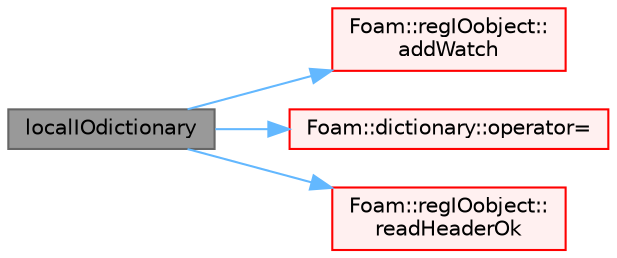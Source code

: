 digraph "localIOdictionary"
{
 // LATEX_PDF_SIZE
  bgcolor="transparent";
  edge [fontname=Helvetica,fontsize=10,labelfontname=Helvetica,labelfontsize=10];
  node [fontname=Helvetica,fontsize=10,shape=box,height=0.2,width=0.4];
  rankdir="LR";
  Node1 [id="Node000001",label="localIOdictionary",height=0.2,width=0.4,color="gray40", fillcolor="grey60", style="filled", fontcolor="black",tooltip=" "];
  Node1 -> Node2 [id="edge1_Node000001_Node000002",color="steelblue1",style="solid",tooltip=" "];
  Node2 [id="Node000002",label="Foam::regIOobject::\laddWatch",height=0.2,width=0.4,color="red", fillcolor="#FFF0F0", style="filled",URL="$classFoam_1_1regIOobject.html#ad7c6a5ac80b6aceabec55dba1789195c",tooltip=" "];
  Node1 -> Node30 [id="edge2_Node000001_Node000030",color="steelblue1",style="solid",tooltip=" "];
  Node30 [id="Node000030",label="Foam::dictionary::operator=",height=0.2,width=0.4,color="red", fillcolor="#FFF0F0", style="filled",URL="$classFoam_1_1dictionary.html#aedc74785a31b436e5418a48d03bc37a6",tooltip=" "];
  Node1 -> Node38 [id="edge3_Node000001_Node000038",color="steelblue1",style="solid",tooltip=" "];
  Node38 [id="Node000038",label="Foam::regIOobject::\lreadHeaderOk",height=0.2,width=0.4,color="red", fillcolor="#FFF0F0", style="filled",URL="$classFoam_1_1regIOobject.html#aeb3721db7d7d65ee3df77f8e8b6d1b72",tooltip=" "];
}
